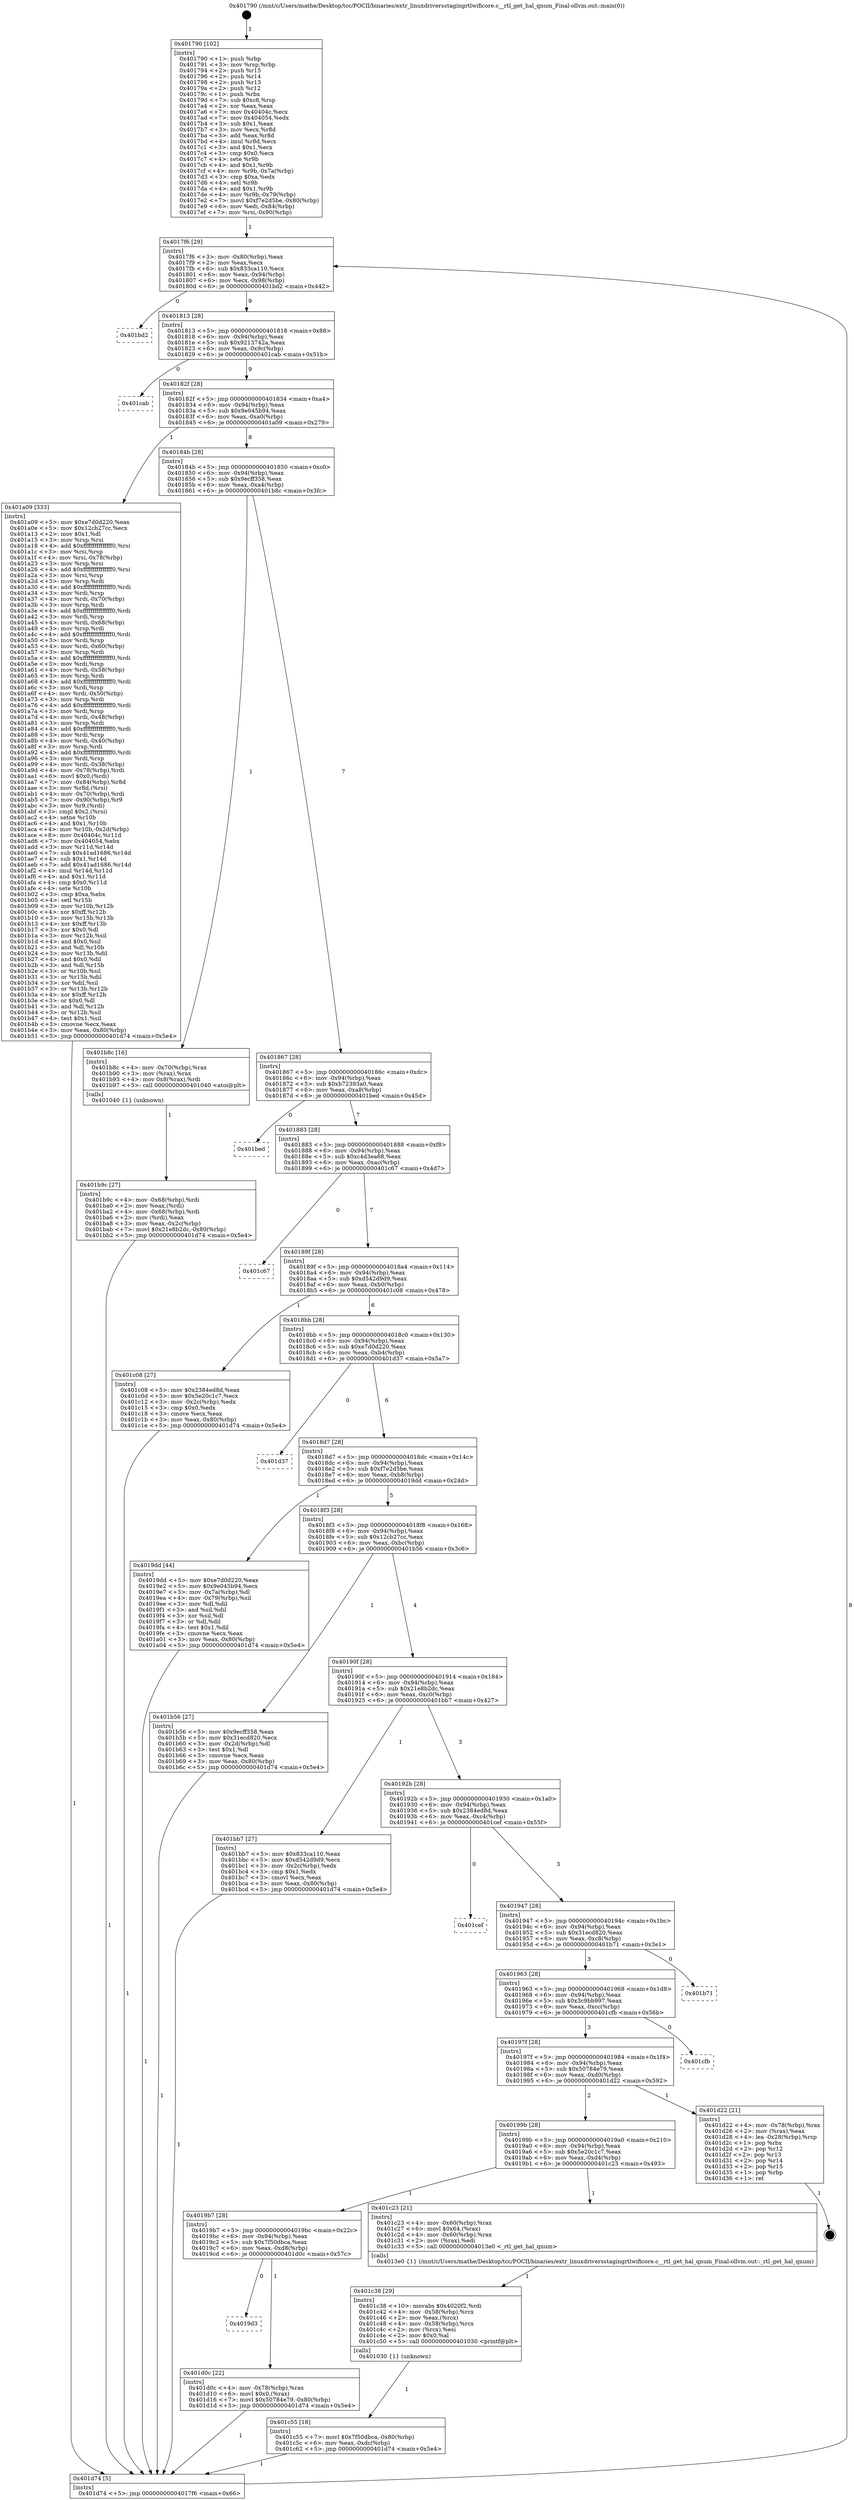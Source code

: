 digraph "0x401790" {
  label = "0x401790 (/mnt/c/Users/mathe/Desktop/tcc/POCII/binaries/extr_linuxdriversstagingrtlwificore.c__rtl_get_hal_qnum_Final-ollvm.out::main(0))"
  labelloc = "t"
  node[shape=record]

  Entry [label="",width=0.3,height=0.3,shape=circle,fillcolor=black,style=filled]
  "0x4017f6" [label="{
     0x4017f6 [29]\l
     | [instrs]\l
     &nbsp;&nbsp;0x4017f6 \<+3\>: mov -0x80(%rbp),%eax\l
     &nbsp;&nbsp;0x4017f9 \<+2\>: mov %eax,%ecx\l
     &nbsp;&nbsp;0x4017fb \<+6\>: sub $0x833ca110,%ecx\l
     &nbsp;&nbsp;0x401801 \<+6\>: mov %eax,-0x94(%rbp)\l
     &nbsp;&nbsp;0x401807 \<+6\>: mov %ecx,-0x98(%rbp)\l
     &nbsp;&nbsp;0x40180d \<+6\>: je 0000000000401bd2 \<main+0x442\>\l
  }"]
  "0x401bd2" [label="{
     0x401bd2\l
  }", style=dashed]
  "0x401813" [label="{
     0x401813 [28]\l
     | [instrs]\l
     &nbsp;&nbsp;0x401813 \<+5\>: jmp 0000000000401818 \<main+0x88\>\l
     &nbsp;&nbsp;0x401818 \<+6\>: mov -0x94(%rbp),%eax\l
     &nbsp;&nbsp;0x40181e \<+5\>: sub $0x9213742a,%eax\l
     &nbsp;&nbsp;0x401823 \<+6\>: mov %eax,-0x9c(%rbp)\l
     &nbsp;&nbsp;0x401829 \<+6\>: je 0000000000401cab \<main+0x51b\>\l
  }"]
  Exit [label="",width=0.3,height=0.3,shape=circle,fillcolor=black,style=filled,peripheries=2]
  "0x401cab" [label="{
     0x401cab\l
  }", style=dashed]
  "0x40182f" [label="{
     0x40182f [28]\l
     | [instrs]\l
     &nbsp;&nbsp;0x40182f \<+5\>: jmp 0000000000401834 \<main+0xa4\>\l
     &nbsp;&nbsp;0x401834 \<+6\>: mov -0x94(%rbp),%eax\l
     &nbsp;&nbsp;0x40183a \<+5\>: sub $0x9e045b94,%eax\l
     &nbsp;&nbsp;0x40183f \<+6\>: mov %eax,-0xa0(%rbp)\l
     &nbsp;&nbsp;0x401845 \<+6\>: je 0000000000401a09 \<main+0x279\>\l
  }"]
  "0x4019d3" [label="{
     0x4019d3\l
  }", style=dashed]
  "0x401a09" [label="{
     0x401a09 [333]\l
     | [instrs]\l
     &nbsp;&nbsp;0x401a09 \<+5\>: mov $0xe7d0d220,%eax\l
     &nbsp;&nbsp;0x401a0e \<+5\>: mov $0x12cb27cc,%ecx\l
     &nbsp;&nbsp;0x401a13 \<+2\>: mov $0x1,%dl\l
     &nbsp;&nbsp;0x401a15 \<+3\>: mov %rsp,%rsi\l
     &nbsp;&nbsp;0x401a18 \<+4\>: add $0xfffffffffffffff0,%rsi\l
     &nbsp;&nbsp;0x401a1c \<+3\>: mov %rsi,%rsp\l
     &nbsp;&nbsp;0x401a1f \<+4\>: mov %rsi,-0x78(%rbp)\l
     &nbsp;&nbsp;0x401a23 \<+3\>: mov %rsp,%rsi\l
     &nbsp;&nbsp;0x401a26 \<+4\>: add $0xfffffffffffffff0,%rsi\l
     &nbsp;&nbsp;0x401a2a \<+3\>: mov %rsi,%rsp\l
     &nbsp;&nbsp;0x401a2d \<+3\>: mov %rsp,%rdi\l
     &nbsp;&nbsp;0x401a30 \<+4\>: add $0xfffffffffffffff0,%rdi\l
     &nbsp;&nbsp;0x401a34 \<+3\>: mov %rdi,%rsp\l
     &nbsp;&nbsp;0x401a37 \<+4\>: mov %rdi,-0x70(%rbp)\l
     &nbsp;&nbsp;0x401a3b \<+3\>: mov %rsp,%rdi\l
     &nbsp;&nbsp;0x401a3e \<+4\>: add $0xfffffffffffffff0,%rdi\l
     &nbsp;&nbsp;0x401a42 \<+3\>: mov %rdi,%rsp\l
     &nbsp;&nbsp;0x401a45 \<+4\>: mov %rdi,-0x68(%rbp)\l
     &nbsp;&nbsp;0x401a49 \<+3\>: mov %rsp,%rdi\l
     &nbsp;&nbsp;0x401a4c \<+4\>: add $0xfffffffffffffff0,%rdi\l
     &nbsp;&nbsp;0x401a50 \<+3\>: mov %rdi,%rsp\l
     &nbsp;&nbsp;0x401a53 \<+4\>: mov %rdi,-0x60(%rbp)\l
     &nbsp;&nbsp;0x401a57 \<+3\>: mov %rsp,%rdi\l
     &nbsp;&nbsp;0x401a5a \<+4\>: add $0xfffffffffffffff0,%rdi\l
     &nbsp;&nbsp;0x401a5e \<+3\>: mov %rdi,%rsp\l
     &nbsp;&nbsp;0x401a61 \<+4\>: mov %rdi,-0x58(%rbp)\l
     &nbsp;&nbsp;0x401a65 \<+3\>: mov %rsp,%rdi\l
     &nbsp;&nbsp;0x401a68 \<+4\>: add $0xfffffffffffffff0,%rdi\l
     &nbsp;&nbsp;0x401a6c \<+3\>: mov %rdi,%rsp\l
     &nbsp;&nbsp;0x401a6f \<+4\>: mov %rdi,-0x50(%rbp)\l
     &nbsp;&nbsp;0x401a73 \<+3\>: mov %rsp,%rdi\l
     &nbsp;&nbsp;0x401a76 \<+4\>: add $0xfffffffffffffff0,%rdi\l
     &nbsp;&nbsp;0x401a7a \<+3\>: mov %rdi,%rsp\l
     &nbsp;&nbsp;0x401a7d \<+4\>: mov %rdi,-0x48(%rbp)\l
     &nbsp;&nbsp;0x401a81 \<+3\>: mov %rsp,%rdi\l
     &nbsp;&nbsp;0x401a84 \<+4\>: add $0xfffffffffffffff0,%rdi\l
     &nbsp;&nbsp;0x401a88 \<+3\>: mov %rdi,%rsp\l
     &nbsp;&nbsp;0x401a8b \<+4\>: mov %rdi,-0x40(%rbp)\l
     &nbsp;&nbsp;0x401a8f \<+3\>: mov %rsp,%rdi\l
     &nbsp;&nbsp;0x401a92 \<+4\>: add $0xfffffffffffffff0,%rdi\l
     &nbsp;&nbsp;0x401a96 \<+3\>: mov %rdi,%rsp\l
     &nbsp;&nbsp;0x401a99 \<+4\>: mov %rdi,-0x38(%rbp)\l
     &nbsp;&nbsp;0x401a9d \<+4\>: mov -0x78(%rbp),%rdi\l
     &nbsp;&nbsp;0x401aa1 \<+6\>: movl $0x0,(%rdi)\l
     &nbsp;&nbsp;0x401aa7 \<+7\>: mov -0x84(%rbp),%r8d\l
     &nbsp;&nbsp;0x401aae \<+3\>: mov %r8d,(%rsi)\l
     &nbsp;&nbsp;0x401ab1 \<+4\>: mov -0x70(%rbp),%rdi\l
     &nbsp;&nbsp;0x401ab5 \<+7\>: mov -0x90(%rbp),%r9\l
     &nbsp;&nbsp;0x401abc \<+3\>: mov %r9,(%rdi)\l
     &nbsp;&nbsp;0x401abf \<+3\>: cmpl $0x2,(%rsi)\l
     &nbsp;&nbsp;0x401ac2 \<+4\>: setne %r10b\l
     &nbsp;&nbsp;0x401ac6 \<+4\>: and $0x1,%r10b\l
     &nbsp;&nbsp;0x401aca \<+4\>: mov %r10b,-0x2d(%rbp)\l
     &nbsp;&nbsp;0x401ace \<+8\>: mov 0x40404c,%r11d\l
     &nbsp;&nbsp;0x401ad6 \<+7\>: mov 0x404054,%ebx\l
     &nbsp;&nbsp;0x401add \<+3\>: mov %r11d,%r14d\l
     &nbsp;&nbsp;0x401ae0 \<+7\>: sub $0x41ad1686,%r14d\l
     &nbsp;&nbsp;0x401ae7 \<+4\>: sub $0x1,%r14d\l
     &nbsp;&nbsp;0x401aeb \<+7\>: add $0x41ad1686,%r14d\l
     &nbsp;&nbsp;0x401af2 \<+4\>: imul %r14d,%r11d\l
     &nbsp;&nbsp;0x401af6 \<+4\>: and $0x1,%r11d\l
     &nbsp;&nbsp;0x401afa \<+4\>: cmp $0x0,%r11d\l
     &nbsp;&nbsp;0x401afe \<+4\>: sete %r10b\l
     &nbsp;&nbsp;0x401b02 \<+3\>: cmp $0xa,%ebx\l
     &nbsp;&nbsp;0x401b05 \<+4\>: setl %r15b\l
     &nbsp;&nbsp;0x401b09 \<+3\>: mov %r10b,%r12b\l
     &nbsp;&nbsp;0x401b0c \<+4\>: xor $0xff,%r12b\l
     &nbsp;&nbsp;0x401b10 \<+3\>: mov %r15b,%r13b\l
     &nbsp;&nbsp;0x401b13 \<+4\>: xor $0xff,%r13b\l
     &nbsp;&nbsp;0x401b17 \<+3\>: xor $0x0,%dl\l
     &nbsp;&nbsp;0x401b1a \<+3\>: mov %r12b,%sil\l
     &nbsp;&nbsp;0x401b1d \<+4\>: and $0x0,%sil\l
     &nbsp;&nbsp;0x401b21 \<+3\>: and %dl,%r10b\l
     &nbsp;&nbsp;0x401b24 \<+3\>: mov %r13b,%dil\l
     &nbsp;&nbsp;0x401b27 \<+4\>: and $0x0,%dil\l
     &nbsp;&nbsp;0x401b2b \<+3\>: and %dl,%r15b\l
     &nbsp;&nbsp;0x401b2e \<+3\>: or %r10b,%sil\l
     &nbsp;&nbsp;0x401b31 \<+3\>: or %r15b,%dil\l
     &nbsp;&nbsp;0x401b34 \<+3\>: xor %dil,%sil\l
     &nbsp;&nbsp;0x401b37 \<+3\>: or %r13b,%r12b\l
     &nbsp;&nbsp;0x401b3a \<+4\>: xor $0xff,%r12b\l
     &nbsp;&nbsp;0x401b3e \<+3\>: or $0x0,%dl\l
     &nbsp;&nbsp;0x401b41 \<+3\>: and %dl,%r12b\l
     &nbsp;&nbsp;0x401b44 \<+3\>: or %r12b,%sil\l
     &nbsp;&nbsp;0x401b47 \<+4\>: test $0x1,%sil\l
     &nbsp;&nbsp;0x401b4b \<+3\>: cmovne %ecx,%eax\l
     &nbsp;&nbsp;0x401b4e \<+3\>: mov %eax,-0x80(%rbp)\l
     &nbsp;&nbsp;0x401b51 \<+5\>: jmp 0000000000401d74 \<main+0x5e4\>\l
  }"]
  "0x40184b" [label="{
     0x40184b [28]\l
     | [instrs]\l
     &nbsp;&nbsp;0x40184b \<+5\>: jmp 0000000000401850 \<main+0xc0\>\l
     &nbsp;&nbsp;0x401850 \<+6\>: mov -0x94(%rbp),%eax\l
     &nbsp;&nbsp;0x401856 \<+5\>: sub $0x9ecff358,%eax\l
     &nbsp;&nbsp;0x40185b \<+6\>: mov %eax,-0xa4(%rbp)\l
     &nbsp;&nbsp;0x401861 \<+6\>: je 0000000000401b8c \<main+0x3fc\>\l
  }"]
  "0x401d0c" [label="{
     0x401d0c [22]\l
     | [instrs]\l
     &nbsp;&nbsp;0x401d0c \<+4\>: mov -0x78(%rbp),%rax\l
     &nbsp;&nbsp;0x401d10 \<+6\>: movl $0x0,(%rax)\l
     &nbsp;&nbsp;0x401d16 \<+7\>: movl $0x50784e79,-0x80(%rbp)\l
     &nbsp;&nbsp;0x401d1d \<+5\>: jmp 0000000000401d74 \<main+0x5e4\>\l
  }"]
  "0x401b8c" [label="{
     0x401b8c [16]\l
     | [instrs]\l
     &nbsp;&nbsp;0x401b8c \<+4\>: mov -0x70(%rbp),%rax\l
     &nbsp;&nbsp;0x401b90 \<+3\>: mov (%rax),%rax\l
     &nbsp;&nbsp;0x401b93 \<+4\>: mov 0x8(%rax),%rdi\l
     &nbsp;&nbsp;0x401b97 \<+5\>: call 0000000000401040 \<atoi@plt\>\l
     | [calls]\l
     &nbsp;&nbsp;0x401040 \{1\} (unknown)\l
  }"]
  "0x401867" [label="{
     0x401867 [28]\l
     | [instrs]\l
     &nbsp;&nbsp;0x401867 \<+5\>: jmp 000000000040186c \<main+0xdc\>\l
     &nbsp;&nbsp;0x40186c \<+6\>: mov -0x94(%rbp),%eax\l
     &nbsp;&nbsp;0x401872 \<+5\>: sub $0xb72393a0,%eax\l
     &nbsp;&nbsp;0x401877 \<+6\>: mov %eax,-0xa8(%rbp)\l
     &nbsp;&nbsp;0x40187d \<+6\>: je 0000000000401bed \<main+0x45d\>\l
  }"]
  "0x401c55" [label="{
     0x401c55 [18]\l
     | [instrs]\l
     &nbsp;&nbsp;0x401c55 \<+7\>: movl $0x7f50dbca,-0x80(%rbp)\l
     &nbsp;&nbsp;0x401c5c \<+6\>: mov %eax,-0xdc(%rbp)\l
     &nbsp;&nbsp;0x401c62 \<+5\>: jmp 0000000000401d74 \<main+0x5e4\>\l
  }"]
  "0x401bed" [label="{
     0x401bed\l
  }", style=dashed]
  "0x401883" [label="{
     0x401883 [28]\l
     | [instrs]\l
     &nbsp;&nbsp;0x401883 \<+5\>: jmp 0000000000401888 \<main+0xf8\>\l
     &nbsp;&nbsp;0x401888 \<+6\>: mov -0x94(%rbp),%eax\l
     &nbsp;&nbsp;0x40188e \<+5\>: sub $0xc4d3ea68,%eax\l
     &nbsp;&nbsp;0x401893 \<+6\>: mov %eax,-0xac(%rbp)\l
     &nbsp;&nbsp;0x401899 \<+6\>: je 0000000000401c67 \<main+0x4d7\>\l
  }"]
  "0x401c38" [label="{
     0x401c38 [29]\l
     | [instrs]\l
     &nbsp;&nbsp;0x401c38 \<+10\>: movabs $0x4020f2,%rdi\l
     &nbsp;&nbsp;0x401c42 \<+4\>: mov -0x58(%rbp),%rcx\l
     &nbsp;&nbsp;0x401c46 \<+2\>: mov %eax,(%rcx)\l
     &nbsp;&nbsp;0x401c48 \<+4\>: mov -0x58(%rbp),%rcx\l
     &nbsp;&nbsp;0x401c4c \<+2\>: mov (%rcx),%esi\l
     &nbsp;&nbsp;0x401c4e \<+2\>: mov $0x0,%al\l
     &nbsp;&nbsp;0x401c50 \<+5\>: call 0000000000401030 \<printf@plt\>\l
     | [calls]\l
     &nbsp;&nbsp;0x401030 \{1\} (unknown)\l
  }"]
  "0x401c67" [label="{
     0x401c67\l
  }", style=dashed]
  "0x40189f" [label="{
     0x40189f [28]\l
     | [instrs]\l
     &nbsp;&nbsp;0x40189f \<+5\>: jmp 00000000004018a4 \<main+0x114\>\l
     &nbsp;&nbsp;0x4018a4 \<+6\>: mov -0x94(%rbp),%eax\l
     &nbsp;&nbsp;0x4018aa \<+5\>: sub $0xd542d9d9,%eax\l
     &nbsp;&nbsp;0x4018af \<+6\>: mov %eax,-0xb0(%rbp)\l
     &nbsp;&nbsp;0x4018b5 \<+6\>: je 0000000000401c08 \<main+0x478\>\l
  }"]
  "0x4019b7" [label="{
     0x4019b7 [28]\l
     | [instrs]\l
     &nbsp;&nbsp;0x4019b7 \<+5\>: jmp 00000000004019bc \<main+0x22c\>\l
     &nbsp;&nbsp;0x4019bc \<+6\>: mov -0x94(%rbp),%eax\l
     &nbsp;&nbsp;0x4019c2 \<+5\>: sub $0x7f50dbca,%eax\l
     &nbsp;&nbsp;0x4019c7 \<+6\>: mov %eax,-0xd8(%rbp)\l
     &nbsp;&nbsp;0x4019cd \<+6\>: je 0000000000401d0c \<main+0x57c\>\l
  }"]
  "0x401c08" [label="{
     0x401c08 [27]\l
     | [instrs]\l
     &nbsp;&nbsp;0x401c08 \<+5\>: mov $0x2384ed8d,%eax\l
     &nbsp;&nbsp;0x401c0d \<+5\>: mov $0x5e20c1c7,%ecx\l
     &nbsp;&nbsp;0x401c12 \<+3\>: mov -0x2c(%rbp),%edx\l
     &nbsp;&nbsp;0x401c15 \<+3\>: cmp $0x0,%edx\l
     &nbsp;&nbsp;0x401c18 \<+3\>: cmove %ecx,%eax\l
     &nbsp;&nbsp;0x401c1b \<+3\>: mov %eax,-0x80(%rbp)\l
     &nbsp;&nbsp;0x401c1e \<+5\>: jmp 0000000000401d74 \<main+0x5e4\>\l
  }"]
  "0x4018bb" [label="{
     0x4018bb [28]\l
     | [instrs]\l
     &nbsp;&nbsp;0x4018bb \<+5\>: jmp 00000000004018c0 \<main+0x130\>\l
     &nbsp;&nbsp;0x4018c0 \<+6\>: mov -0x94(%rbp),%eax\l
     &nbsp;&nbsp;0x4018c6 \<+5\>: sub $0xe7d0d220,%eax\l
     &nbsp;&nbsp;0x4018cb \<+6\>: mov %eax,-0xb4(%rbp)\l
     &nbsp;&nbsp;0x4018d1 \<+6\>: je 0000000000401d37 \<main+0x5a7\>\l
  }"]
  "0x401c23" [label="{
     0x401c23 [21]\l
     | [instrs]\l
     &nbsp;&nbsp;0x401c23 \<+4\>: mov -0x60(%rbp),%rax\l
     &nbsp;&nbsp;0x401c27 \<+6\>: movl $0x64,(%rax)\l
     &nbsp;&nbsp;0x401c2d \<+4\>: mov -0x60(%rbp),%rax\l
     &nbsp;&nbsp;0x401c31 \<+2\>: mov (%rax),%edi\l
     &nbsp;&nbsp;0x401c33 \<+5\>: call 00000000004013e0 \<_rtl_get_hal_qnum\>\l
     | [calls]\l
     &nbsp;&nbsp;0x4013e0 \{1\} (/mnt/c/Users/mathe/Desktop/tcc/POCII/binaries/extr_linuxdriversstagingrtlwificore.c__rtl_get_hal_qnum_Final-ollvm.out::_rtl_get_hal_qnum)\l
  }"]
  "0x401d37" [label="{
     0x401d37\l
  }", style=dashed]
  "0x4018d7" [label="{
     0x4018d7 [28]\l
     | [instrs]\l
     &nbsp;&nbsp;0x4018d7 \<+5\>: jmp 00000000004018dc \<main+0x14c\>\l
     &nbsp;&nbsp;0x4018dc \<+6\>: mov -0x94(%rbp),%eax\l
     &nbsp;&nbsp;0x4018e2 \<+5\>: sub $0xf7e2d5be,%eax\l
     &nbsp;&nbsp;0x4018e7 \<+6\>: mov %eax,-0xb8(%rbp)\l
     &nbsp;&nbsp;0x4018ed \<+6\>: je 00000000004019dd \<main+0x24d\>\l
  }"]
  "0x40199b" [label="{
     0x40199b [28]\l
     | [instrs]\l
     &nbsp;&nbsp;0x40199b \<+5\>: jmp 00000000004019a0 \<main+0x210\>\l
     &nbsp;&nbsp;0x4019a0 \<+6\>: mov -0x94(%rbp),%eax\l
     &nbsp;&nbsp;0x4019a6 \<+5\>: sub $0x5e20c1c7,%eax\l
     &nbsp;&nbsp;0x4019ab \<+6\>: mov %eax,-0xd4(%rbp)\l
     &nbsp;&nbsp;0x4019b1 \<+6\>: je 0000000000401c23 \<main+0x493\>\l
  }"]
  "0x4019dd" [label="{
     0x4019dd [44]\l
     | [instrs]\l
     &nbsp;&nbsp;0x4019dd \<+5\>: mov $0xe7d0d220,%eax\l
     &nbsp;&nbsp;0x4019e2 \<+5\>: mov $0x9e045b94,%ecx\l
     &nbsp;&nbsp;0x4019e7 \<+3\>: mov -0x7a(%rbp),%dl\l
     &nbsp;&nbsp;0x4019ea \<+4\>: mov -0x79(%rbp),%sil\l
     &nbsp;&nbsp;0x4019ee \<+3\>: mov %dl,%dil\l
     &nbsp;&nbsp;0x4019f1 \<+3\>: and %sil,%dil\l
     &nbsp;&nbsp;0x4019f4 \<+3\>: xor %sil,%dl\l
     &nbsp;&nbsp;0x4019f7 \<+3\>: or %dl,%dil\l
     &nbsp;&nbsp;0x4019fa \<+4\>: test $0x1,%dil\l
     &nbsp;&nbsp;0x4019fe \<+3\>: cmovne %ecx,%eax\l
     &nbsp;&nbsp;0x401a01 \<+3\>: mov %eax,-0x80(%rbp)\l
     &nbsp;&nbsp;0x401a04 \<+5\>: jmp 0000000000401d74 \<main+0x5e4\>\l
  }"]
  "0x4018f3" [label="{
     0x4018f3 [28]\l
     | [instrs]\l
     &nbsp;&nbsp;0x4018f3 \<+5\>: jmp 00000000004018f8 \<main+0x168\>\l
     &nbsp;&nbsp;0x4018f8 \<+6\>: mov -0x94(%rbp),%eax\l
     &nbsp;&nbsp;0x4018fe \<+5\>: sub $0x12cb27cc,%eax\l
     &nbsp;&nbsp;0x401903 \<+6\>: mov %eax,-0xbc(%rbp)\l
     &nbsp;&nbsp;0x401909 \<+6\>: je 0000000000401b56 \<main+0x3c6\>\l
  }"]
  "0x401d74" [label="{
     0x401d74 [5]\l
     | [instrs]\l
     &nbsp;&nbsp;0x401d74 \<+5\>: jmp 00000000004017f6 \<main+0x66\>\l
  }"]
  "0x401790" [label="{
     0x401790 [102]\l
     | [instrs]\l
     &nbsp;&nbsp;0x401790 \<+1\>: push %rbp\l
     &nbsp;&nbsp;0x401791 \<+3\>: mov %rsp,%rbp\l
     &nbsp;&nbsp;0x401794 \<+2\>: push %r15\l
     &nbsp;&nbsp;0x401796 \<+2\>: push %r14\l
     &nbsp;&nbsp;0x401798 \<+2\>: push %r13\l
     &nbsp;&nbsp;0x40179a \<+2\>: push %r12\l
     &nbsp;&nbsp;0x40179c \<+1\>: push %rbx\l
     &nbsp;&nbsp;0x40179d \<+7\>: sub $0xc8,%rsp\l
     &nbsp;&nbsp;0x4017a4 \<+2\>: xor %eax,%eax\l
     &nbsp;&nbsp;0x4017a6 \<+7\>: mov 0x40404c,%ecx\l
     &nbsp;&nbsp;0x4017ad \<+7\>: mov 0x404054,%edx\l
     &nbsp;&nbsp;0x4017b4 \<+3\>: sub $0x1,%eax\l
     &nbsp;&nbsp;0x4017b7 \<+3\>: mov %ecx,%r8d\l
     &nbsp;&nbsp;0x4017ba \<+3\>: add %eax,%r8d\l
     &nbsp;&nbsp;0x4017bd \<+4\>: imul %r8d,%ecx\l
     &nbsp;&nbsp;0x4017c1 \<+3\>: and $0x1,%ecx\l
     &nbsp;&nbsp;0x4017c4 \<+3\>: cmp $0x0,%ecx\l
     &nbsp;&nbsp;0x4017c7 \<+4\>: sete %r9b\l
     &nbsp;&nbsp;0x4017cb \<+4\>: and $0x1,%r9b\l
     &nbsp;&nbsp;0x4017cf \<+4\>: mov %r9b,-0x7a(%rbp)\l
     &nbsp;&nbsp;0x4017d3 \<+3\>: cmp $0xa,%edx\l
     &nbsp;&nbsp;0x4017d6 \<+4\>: setl %r9b\l
     &nbsp;&nbsp;0x4017da \<+4\>: and $0x1,%r9b\l
     &nbsp;&nbsp;0x4017de \<+4\>: mov %r9b,-0x79(%rbp)\l
     &nbsp;&nbsp;0x4017e2 \<+7\>: movl $0xf7e2d5be,-0x80(%rbp)\l
     &nbsp;&nbsp;0x4017e9 \<+6\>: mov %edi,-0x84(%rbp)\l
     &nbsp;&nbsp;0x4017ef \<+7\>: mov %rsi,-0x90(%rbp)\l
  }"]
  "0x401d22" [label="{
     0x401d22 [21]\l
     | [instrs]\l
     &nbsp;&nbsp;0x401d22 \<+4\>: mov -0x78(%rbp),%rax\l
     &nbsp;&nbsp;0x401d26 \<+2\>: mov (%rax),%eax\l
     &nbsp;&nbsp;0x401d28 \<+4\>: lea -0x28(%rbp),%rsp\l
     &nbsp;&nbsp;0x401d2c \<+1\>: pop %rbx\l
     &nbsp;&nbsp;0x401d2d \<+2\>: pop %r12\l
     &nbsp;&nbsp;0x401d2f \<+2\>: pop %r13\l
     &nbsp;&nbsp;0x401d31 \<+2\>: pop %r14\l
     &nbsp;&nbsp;0x401d33 \<+2\>: pop %r15\l
     &nbsp;&nbsp;0x401d35 \<+1\>: pop %rbp\l
     &nbsp;&nbsp;0x401d36 \<+1\>: ret\l
  }"]
  "0x40197f" [label="{
     0x40197f [28]\l
     | [instrs]\l
     &nbsp;&nbsp;0x40197f \<+5\>: jmp 0000000000401984 \<main+0x1f4\>\l
     &nbsp;&nbsp;0x401984 \<+6\>: mov -0x94(%rbp),%eax\l
     &nbsp;&nbsp;0x40198a \<+5\>: sub $0x50784e79,%eax\l
     &nbsp;&nbsp;0x40198f \<+6\>: mov %eax,-0xd0(%rbp)\l
     &nbsp;&nbsp;0x401995 \<+6\>: je 0000000000401d22 \<main+0x592\>\l
  }"]
  "0x401b56" [label="{
     0x401b56 [27]\l
     | [instrs]\l
     &nbsp;&nbsp;0x401b56 \<+5\>: mov $0x9ecff358,%eax\l
     &nbsp;&nbsp;0x401b5b \<+5\>: mov $0x31ecd820,%ecx\l
     &nbsp;&nbsp;0x401b60 \<+3\>: mov -0x2d(%rbp),%dl\l
     &nbsp;&nbsp;0x401b63 \<+3\>: test $0x1,%dl\l
     &nbsp;&nbsp;0x401b66 \<+3\>: cmovne %ecx,%eax\l
     &nbsp;&nbsp;0x401b69 \<+3\>: mov %eax,-0x80(%rbp)\l
     &nbsp;&nbsp;0x401b6c \<+5\>: jmp 0000000000401d74 \<main+0x5e4\>\l
  }"]
  "0x40190f" [label="{
     0x40190f [28]\l
     | [instrs]\l
     &nbsp;&nbsp;0x40190f \<+5\>: jmp 0000000000401914 \<main+0x184\>\l
     &nbsp;&nbsp;0x401914 \<+6\>: mov -0x94(%rbp),%eax\l
     &nbsp;&nbsp;0x40191a \<+5\>: sub $0x21e8b2dc,%eax\l
     &nbsp;&nbsp;0x40191f \<+6\>: mov %eax,-0xc0(%rbp)\l
     &nbsp;&nbsp;0x401925 \<+6\>: je 0000000000401bb7 \<main+0x427\>\l
  }"]
  "0x401b9c" [label="{
     0x401b9c [27]\l
     | [instrs]\l
     &nbsp;&nbsp;0x401b9c \<+4\>: mov -0x68(%rbp),%rdi\l
     &nbsp;&nbsp;0x401ba0 \<+2\>: mov %eax,(%rdi)\l
     &nbsp;&nbsp;0x401ba2 \<+4\>: mov -0x68(%rbp),%rdi\l
     &nbsp;&nbsp;0x401ba6 \<+2\>: mov (%rdi),%eax\l
     &nbsp;&nbsp;0x401ba8 \<+3\>: mov %eax,-0x2c(%rbp)\l
     &nbsp;&nbsp;0x401bab \<+7\>: movl $0x21e8b2dc,-0x80(%rbp)\l
     &nbsp;&nbsp;0x401bb2 \<+5\>: jmp 0000000000401d74 \<main+0x5e4\>\l
  }"]
  "0x401cfb" [label="{
     0x401cfb\l
  }", style=dashed]
  "0x401bb7" [label="{
     0x401bb7 [27]\l
     | [instrs]\l
     &nbsp;&nbsp;0x401bb7 \<+5\>: mov $0x833ca110,%eax\l
     &nbsp;&nbsp;0x401bbc \<+5\>: mov $0xd542d9d9,%ecx\l
     &nbsp;&nbsp;0x401bc1 \<+3\>: mov -0x2c(%rbp),%edx\l
     &nbsp;&nbsp;0x401bc4 \<+3\>: cmp $0x1,%edx\l
     &nbsp;&nbsp;0x401bc7 \<+3\>: cmovl %ecx,%eax\l
     &nbsp;&nbsp;0x401bca \<+3\>: mov %eax,-0x80(%rbp)\l
     &nbsp;&nbsp;0x401bcd \<+5\>: jmp 0000000000401d74 \<main+0x5e4\>\l
  }"]
  "0x40192b" [label="{
     0x40192b [28]\l
     | [instrs]\l
     &nbsp;&nbsp;0x40192b \<+5\>: jmp 0000000000401930 \<main+0x1a0\>\l
     &nbsp;&nbsp;0x401930 \<+6\>: mov -0x94(%rbp),%eax\l
     &nbsp;&nbsp;0x401936 \<+5\>: sub $0x2384ed8d,%eax\l
     &nbsp;&nbsp;0x40193b \<+6\>: mov %eax,-0xc4(%rbp)\l
     &nbsp;&nbsp;0x401941 \<+6\>: je 0000000000401cef \<main+0x55f\>\l
  }"]
  "0x401963" [label="{
     0x401963 [28]\l
     | [instrs]\l
     &nbsp;&nbsp;0x401963 \<+5\>: jmp 0000000000401968 \<main+0x1d8\>\l
     &nbsp;&nbsp;0x401968 \<+6\>: mov -0x94(%rbp),%eax\l
     &nbsp;&nbsp;0x40196e \<+5\>: sub $0x3c9bb997,%eax\l
     &nbsp;&nbsp;0x401973 \<+6\>: mov %eax,-0xcc(%rbp)\l
     &nbsp;&nbsp;0x401979 \<+6\>: je 0000000000401cfb \<main+0x56b\>\l
  }"]
  "0x401cef" [label="{
     0x401cef\l
  }", style=dashed]
  "0x401947" [label="{
     0x401947 [28]\l
     | [instrs]\l
     &nbsp;&nbsp;0x401947 \<+5\>: jmp 000000000040194c \<main+0x1bc\>\l
     &nbsp;&nbsp;0x40194c \<+6\>: mov -0x94(%rbp),%eax\l
     &nbsp;&nbsp;0x401952 \<+5\>: sub $0x31ecd820,%eax\l
     &nbsp;&nbsp;0x401957 \<+6\>: mov %eax,-0xc8(%rbp)\l
     &nbsp;&nbsp;0x40195d \<+6\>: je 0000000000401b71 \<main+0x3e1\>\l
  }"]
  "0x401b71" [label="{
     0x401b71\l
  }", style=dashed]
  Entry -> "0x401790" [label=" 1"]
  "0x4017f6" -> "0x401bd2" [label=" 0"]
  "0x4017f6" -> "0x401813" [label=" 9"]
  "0x401d22" -> Exit [label=" 1"]
  "0x401813" -> "0x401cab" [label=" 0"]
  "0x401813" -> "0x40182f" [label=" 9"]
  "0x401d0c" -> "0x401d74" [label=" 1"]
  "0x40182f" -> "0x401a09" [label=" 1"]
  "0x40182f" -> "0x40184b" [label=" 8"]
  "0x4019b7" -> "0x4019d3" [label=" 0"]
  "0x40184b" -> "0x401b8c" [label=" 1"]
  "0x40184b" -> "0x401867" [label=" 7"]
  "0x4019b7" -> "0x401d0c" [label=" 1"]
  "0x401867" -> "0x401bed" [label=" 0"]
  "0x401867" -> "0x401883" [label=" 7"]
  "0x401c55" -> "0x401d74" [label=" 1"]
  "0x401883" -> "0x401c67" [label=" 0"]
  "0x401883" -> "0x40189f" [label=" 7"]
  "0x401c38" -> "0x401c55" [label=" 1"]
  "0x40189f" -> "0x401c08" [label=" 1"]
  "0x40189f" -> "0x4018bb" [label=" 6"]
  "0x401c23" -> "0x401c38" [label=" 1"]
  "0x4018bb" -> "0x401d37" [label=" 0"]
  "0x4018bb" -> "0x4018d7" [label=" 6"]
  "0x40199b" -> "0x4019b7" [label=" 1"]
  "0x4018d7" -> "0x4019dd" [label=" 1"]
  "0x4018d7" -> "0x4018f3" [label=" 5"]
  "0x4019dd" -> "0x401d74" [label=" 1"]
  "0x401790" -> "0x4017f6" [label=" 1"]
  "0x401d74" -> "0x4017f6" [label=" 8"]
  "0x40199b" -> "0x401c23" [label=" 1"]
  "0x401a09" -> "0x401d74" [label=" 1"]
  "0x40197f" -> "0x40199b" [label=" 2"]
  "0x4018f3" -> "0x401b56" [label=" 1"]
  "0x4018f3" -> "0x40190f" [label=" 4"]
  "0x401b56" -> "0x401d74" [label=" 1"]
  "0x401b8c" -> "0x401b9c" [label=" 1"]
  "0x401b9c" -> "0x401d74" [label=" 1"]
  "0x40197f" -> "0x401d22" [label=" 1"]
  "0x40190f" -> "0x401bb7" [label=" 1"]
  "0x40190f" -> "0x40192b" [label=" 3"]
  "0x401bb7" -> "0x401d74" [label=" 1"]
  "0x401c08" -> "0x401d74" [label=" 1"]
  "0x401963" -> "0x40197f" [label=" 3"]
  "0x40192b" -> "0x401cef" [label=" 0"]
  "0x40192b" -> "0x401947" [label=" 3"]
  "0x401963" -> "0x401cfb" [label=" 0"]
  "0x401947" -> "0x401b71" [label=" 0"]
  "0x401947" -> "0x401963" [label=" 3"]
}
